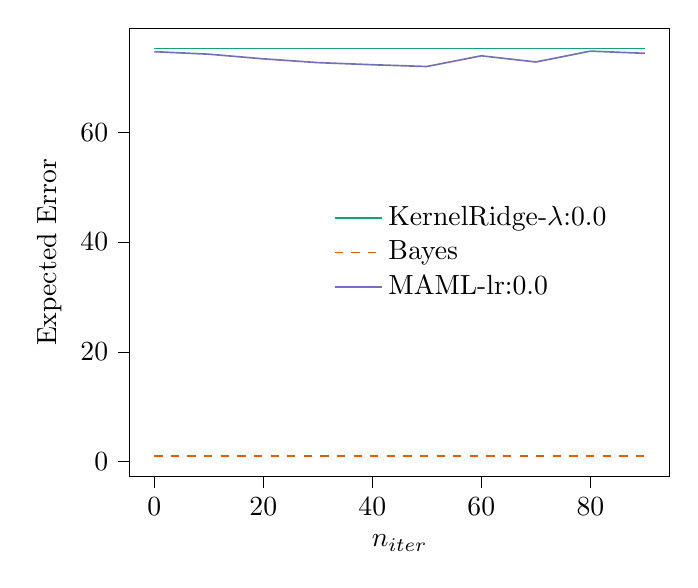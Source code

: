 % This file was created with tikzplotlib v0.10.1.
\begin{tikzpicture}

\definecolor{chocolate217952}{RGB}{217,95,2}
\definecolor{darkcyan27158119}{RGB}{27,158,119}
\definecolor{darkgray176}{RGB}{176,176,176}
\definecolor{lightslategray117112179}{RGB}{117,112,179}

\begin{axis}[
legend cell align={left},
legend style={fill opacity=0.8, draw opacity=1, text opacity=1, at={(0.91,0.5)}, anchor=east, draw=none},
tick align=outside,
tick pos=left,
x grid style={darkgray176},
xlabel={\(\displaystyle n_{iter}\)},
xmin=-4.5, xmax=94.5,
xtick style={color=black},
y grid style={darkgray176},
ylabel={Expected Error},
ymin=-2.711, ymax=78.91,
ytick style={color=black}
]
\addplot [semithick, darkcyan27158119]
table {%
0 75.2
10 75.2
20 75.2
30 75.2
40 75.2
50 75.2
60 75.2
70 75.2
80 75.2
90 75.2
};
\addlegendentry{KernelRidge-$\lambda$:0.0}
\addplot [semithick, chocolate217952, dashed]
table {%
0 0.999
10 0.999
20 0.999
30 0.999
40 0.999
50 0.999
60 0.999
70 0.999
80 0.999
90 0.999
};
\addlegendentry{Bayes}
\addplot [semithick, lightslategray117112179]
table {%
0 74.643
10 74.181
20 73.337
30 72.649
40 72.264
50 71.941
60 73.889
70 72.766
80 74.739
90 74.341
};
\addlegendentry{MAML-lr:0.0}
\end{axis}

\end{tikzpicture}

